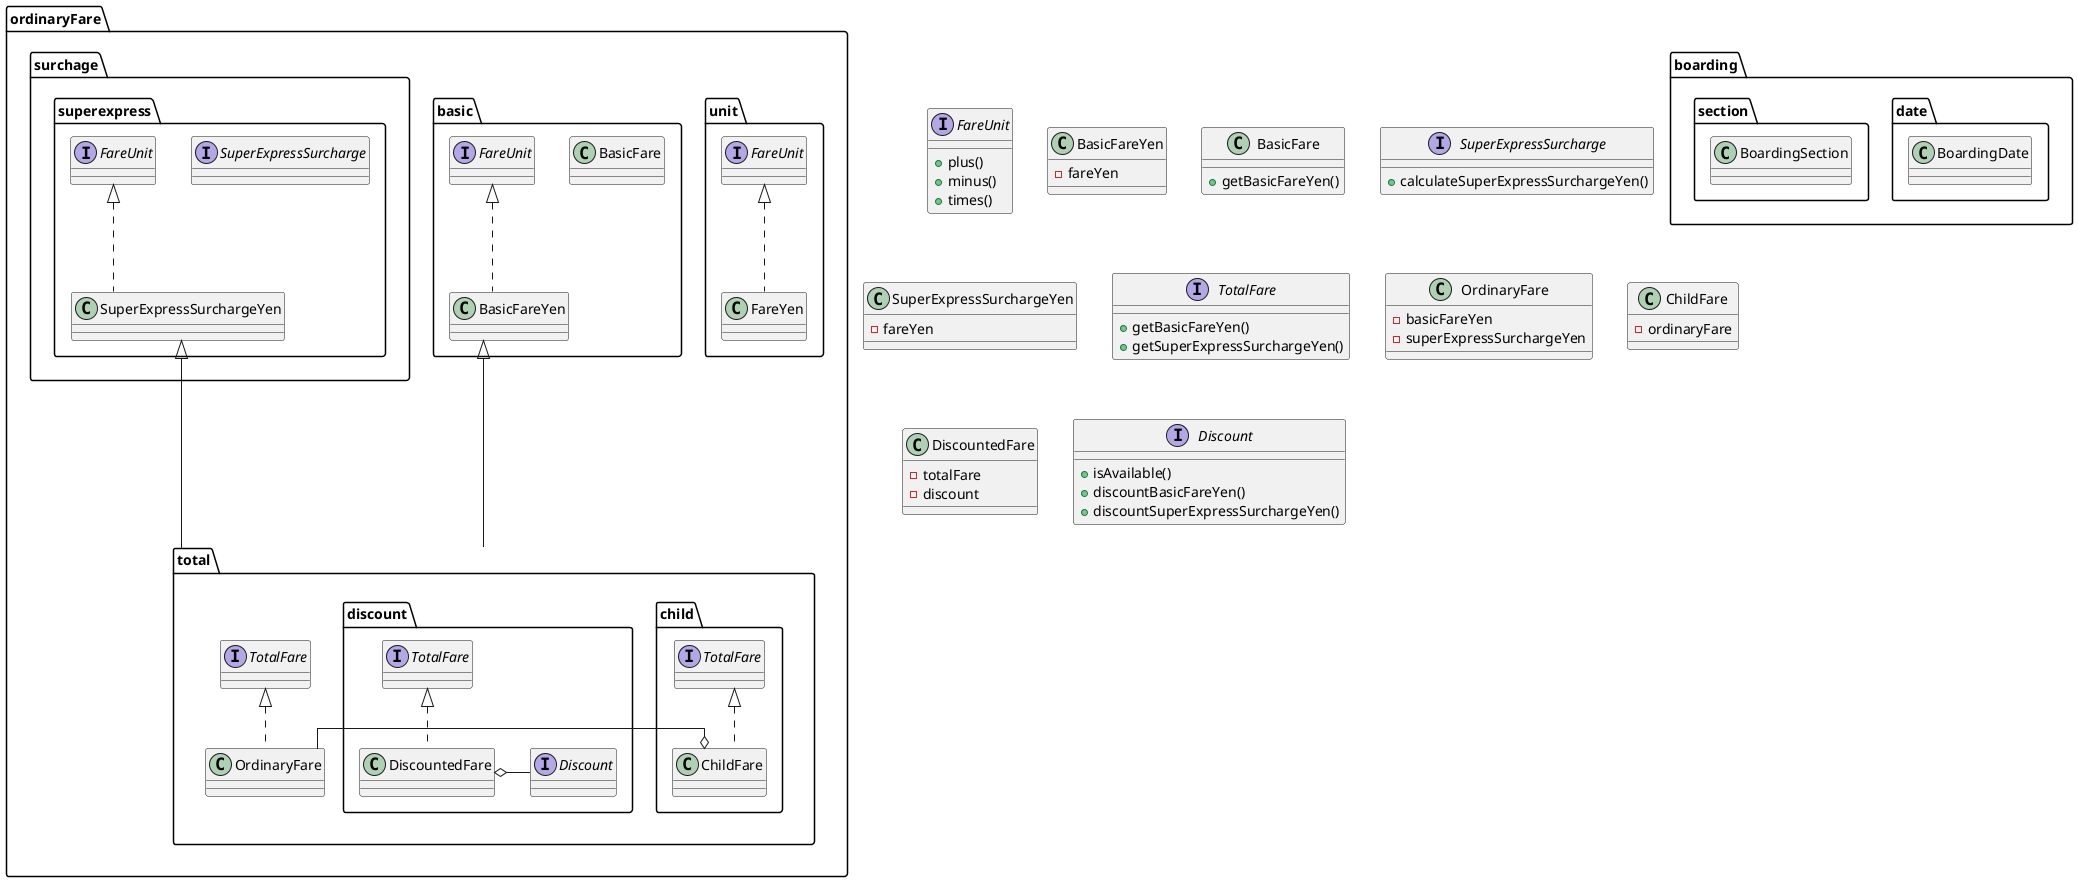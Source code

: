 @startuml
skinparam linetype ortho

package boarding {
    package date {
        class BoardingDate
    }
    package section {
        class BoardingSection
    }
}

package ordinaryFare {
    package unit {
        interface FareUnit
        class FareYen implements FareUnit
    }

    package basic {
        class BasicFare
        class BasicFareYen implements FareUnit
    }
    package surchage.superexpress {
        interface SuperExpressSurcharge
        class SuperExpressSurchargeYen implements FareUnit
    }

    package total {
        interface TotalFare
        class OrdinaryFare implements TotalFare

        package child {
            class ChildFare implements TotalFare
        }

        package discount {
            class DiscountedFare implements TotalFare
            interface Discount
        }
    }
}


BasicFareYen <|--- total
SuperExpressSurchargeYen <|--- total
OrdinaryFare -o ChildFare
DiscountedFare o- Discount




interface FareUnit {
    + plus()
    + minus()
    + times()
}

class BasicFareYen {
    - fareYen
}

class BasicFare {
    + getBasicFareYen()
}

interface SuperExpressSurcharge {
    + calculateSuperExpressSurchargeYen()
}

class SuperExpressSurchargeYen {
    - fareYen
}

interface TotalFare {
    + getBasicFareYen()
    + getSuperExpressSurchargeYen()
}

class OrdinaryFare {
    - basicFareYen
    - superExpressSurchargeYen
}


class ChildFare {
    - ordinaryFare
}

class DiscountedFare {
    - totalFare
    - discount
}

interface Discount {
    + isAvailable()
    + discountBasicFareYen()
    + discountSuperExpressSurchargeYen()
}

@enduml